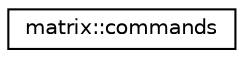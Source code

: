 digraph "Graphical Class Hierarchy"
{
  edge [fontname="Helvetica",fontsize="10",labelfontname="Helvetica",labelfontsize="10"];
  node [fontname="Helvetica",fontsize="10",shape=record];
  rankdir="LR";
  Node0 [label="matrix::commands",height=0.2,width=0.4,color="black", fillcolor="white", style="filled",URL="$structmatrix_1_1commands.html"];
}
